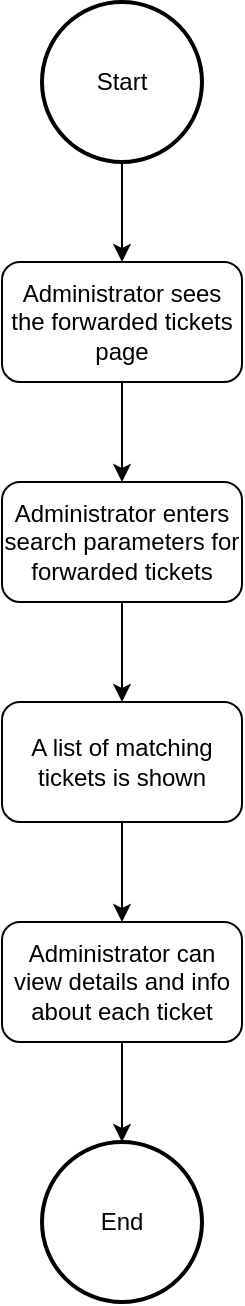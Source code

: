 <mxfile version="20.7.4" type="github"><diagram id="zfFVzaONAwjcSrqMAUfk" name="Page-1"><mxGraphModel dx="1434" dy="757" grid="1" gridSize="10" guides="1" tooltips="1" connect="1" arrows="1" fold="1" page="1" pageScale="1" pageWidth="850" pageHeight="1100" math="0" shadow="0"><root><mxCell id="0"/><mxCell id="1" parent="0"/><mxCell id="2r-D6TMHs77SUlsGyKed-1" style="edgeStyle=orthogonalEdgeStyle;rounded=0;orthogonalLoop=1;jettySize=auto;html=1;exitX=0.5;exitY=1;exitDx=0;exitDy=0;entryX=0.5;entryY=0;entryDx=0;entryDy=0;" edge="1" parent="1" source="2r-D6TMHs77SUlsGyKed-2" target="2r-D6TMHs77SUlsGyKed-5"><mxGeometry relative="1" as="geometry"/></mxCell><mxCell id="2r-D6TMHs77SUlsGyKed-2" value="Start" style="ellipse;whiteSpace=wrap;html=1;aspect=fixed;strokeWidth=2;" vertex="1" parent="1"><mxGeometry x="360" y="120" width="80" height="80" as="geometry"/></mxCell><mxCell id="2r-D6TMHs77SUlsGyKed-3" value="End" style="ellipse;whiteSpace=wrap;html=1;aspect=fixed;strokeWidth=2;" vertex="1" parent="1"><mxGeometry x="360" y="690" width="80" height="80" as="geometry"/></mxCell><mxCell id="2r-D6TMHs77SUlsGyKed-4" style="edgeStyle=orthogonalEdgeStyle;rounded=0;orthogonalLoop=1;jettySize=auto;html=1;exitX=0.5;exitY=1;exitDx=0;exitDy=0;" edge="1" parent="1" source="2r-D6TMHs77SUlsGyKed-5" target="2r-D6TMHs77SUlsGyKed-15"><mxGeometry relative="1" as="geometry"><mxPoint x="400" y="340" as="targetPoint"/></mxGeometry></mxCell><mxCell id="2r-D6TMHs77SUlsGyKed-5" value="Administrator sees the forwarded tickets page" style="rounded=1;whiteSpace=wrap;html=1;strokeWidth=1;" vertex="1" parent="1"><mxGeometry x="340" y="250" width="120" height="60" as="geometry"/></mxCell><mxCell id="2r-D6TMHs77SUlsGyKed-18" style="edgeStyle=orthogonalEdgeStyle;rounded=0;orthogonalLoop=1;jettySize=auto;html=1;" edge="1" parent="1" source="2r-D6TMHs77SUlsGyKed-15" target="2r-D6TMHs77SUlsGyKed-16"><mxGeometry relative="1" as="geometry"/></mxCell><mxCell id="2r-D6TMHs77SUlsGyKed-15" value="Administrator enters search parameters for forwarded tickets" style="rounded=1;whiteSpace=wrap;html=1;strokeWidth=1;" vertex="1" parent="1"><mxGeometry x="340" y="360" width="120" height="60" as="geometry"/></mxCell><mxCell id="2r-D6TMHs77SUlsGyKed-19" style="edgeStyle=orthogonalEdgeStyle;rounded=0;orthogonalLoop=1;jettySize=auto;html=1;" edge="1" parent="1" source="2r-D6TMHs77SUlsGyKed-16" target="2r-D6TMHs77SUlsGyKed-17"><mxGeometry relative="1" as="geometry"/></mxCell><mxCell id="2r-D6TMHs77SUlsGyKed-16" value="A list of matching tickets is shown" style="rounded=1;whiteSpace=wrap;html=1;strokeWidth=1;" vertex="1" parent="1"><mxGeometry x="340" y="470" width="120" height="60" as="geometry"/></mxCell><mxCell id="2r-D6TMHs77SUlsGyKed-20" style="edgeStyle=orthogonalEdgeStyle;rounded=0;orthogonalLoop=1;jettySize=auto;html=1;" edge="1" parent="1" source="2r-D6TMHs77SUlsGyKed-17" target="2r-D6TMHs77SUlsGyKed-3"><mxGeometry relative="1" as="geometry"/></mxCell><mxCell id="2r-D6TMHs77SUlsGyKed-17" value="Administrator can view details and info about each ticket" style="rounded=1;whiteSpace=wrap;html=1;strokeWidth=1;" vertex="1" parent="1"><mxGeometry x="340" y="580" width="120" height="60" as="geometry"/></mxCell></root></mxGraphModel></diagram></mxfile>